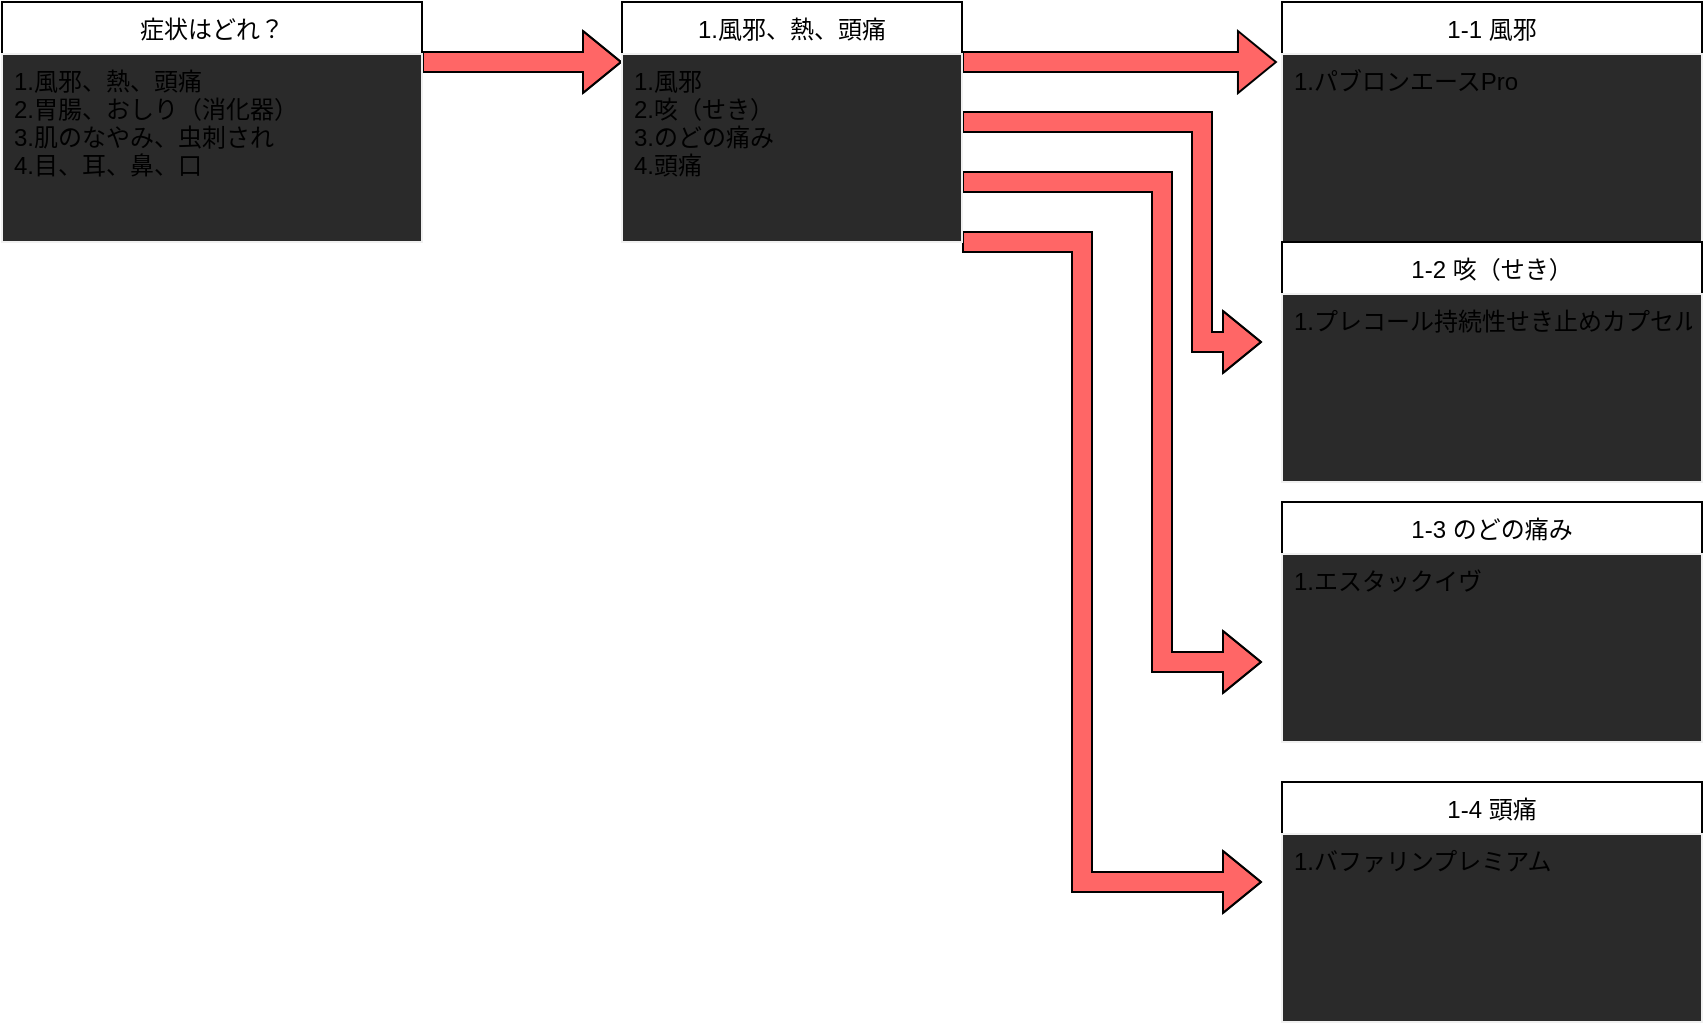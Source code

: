 <mxfile>
    <diagram id="Gzv2kLwkTkCzEBd7DmIo" name="Page-1">
        <mxGraphModel dx="305" dy="451" grid="1" gridSize="10" guides="1" tooltips="1" connect="1" arrows="1" fold="1" page="1" pageScale="1" pageWidth="827" pageHeight="1169" math="0" shadow="0">
            <root>
                <mxCell id="0"/>
                <mxCell id="1" parent="0"/>
                <mxCell id="-JNQOFaMoEbNhkK0rbUS-1" style="edgeStyle=orthogonalEdgeStyle;shape=flexArrow;rounded=0;orthogonalLoop=1;jettySize=auto;html=1;exitX=1;exitY=0.25;exitDx=0;exitDy=0;fillColor=#FF6666;" parent="1" source="-JNQOFaMoEbNhkK0rbUS-2" edge="1">
                    <mxGeometry relative="1" as="geometry">
                        <mxPoint x="350" y="90" as="targetPoint"/>
                    </mxGeometry>
                </mxCell>
                <mxCell id="-JNQOFaMoEbNhkK0rbUS-2" value="症状はどれ？" style="swimlane;fontStyle=0;childLayout=stackLayout;horizontal=1;startSize=26;fillColor=none;horizontalStack=0;resizeParent=1;resizeParentMax=0;resizeLast=0;collapsible=1;marginBottom=0;" parent="1" vertex="1">
                    <mxGeometry x="40" y="60" width="210" height="120" as="geometry">
                        <mxRectangle x="110" y="40" width="60" height="26" as="alternateBounds"/>
                    </mxGeometry>
                </mxCell>
                <mxCell id="-JNQOFaMoEbNhkK0rbUS-3" value="1.風邪、熱、頭痛&#10;2.胃腸、おしり（消化器）&#10;3.肌のなやみ、虫刺され&#10;4.目、耳、鼻、口" style="text;align=left;verticalAlign=top;spacingLeft=4;spacingRight=4;overflow=hidden;rotatable=0;points=[[0,0.5],[1,0.5]];portConstraint=eastwest;rounded=0;fillColor=#2a2a2a;strokeColor=#f0f0f0;" parent="-JNQOFaMoEbNhkK0rbUS-2" vertex="1">
                    <mxGeometry y="26" width="210" height="94" as="geometry"/>
                </mxCell>
                <mxCell id="-JNQOFaMoEbNhkK0rbUS-4" style="edgeStyle=orthogonalEdgeStyle;shape=flexArrow;rounded=0;orthogonalLoop=1;jettySize=auto;html=1;exitX=1;exitY=0.25;exitDx=0;exitDy=0;entryX=-0.012;entryY=0.043;entryDx=0;entryDy=0;entryPerimeter=0;fillColor=#FF6666;" parent="1" source="-JNQOFaMoEbNhkK0rbUS-8" target="-JNQOFaMoEbNhkK0rbUS-11" edge="1">
                    <mxGeometry relative="1" as="geometry"/>
                </mxCell>
                <mxCell id="-JNQOFaMoEbNhkK0rbUS-5" style="edgeStyle=orthogonalEdgeStyle;shape=flexArrow;rounded=0;orthogonalLoop=1;jettySize=auto;html=1;exitX=1;exitY=0.5;exitDx=0;exitDy=0;fillColor=#FF6666;" parent="1" source="-JNQOFaMoEbNhkK0rbUS-8" edge="1">
                    <mxGeometry relative="1" as="geometry">
                        <mxPoint x="670" y="230" as="targetPoint"/>
                        <Array as="points">
                            <mxPoint x="640" y="120"/>
                            <mxPoint x="640" y="230"/>
                        </Array>
                    </mxGeometry>
                </mxCell>
                <mxCell id="-JNQOFaMoEbNhkK0rbUS-6" style="edgeStyle=orthogonalEdgeStyle;shape=flexArrow;rounded=0;orthogonalLoop=1;jettySize=auto;html=1;exitX=1;exitY=0.75;exitDx=0;exitDy=0;fillColor=#FF6666;" parent="1" source="-JNQOFaMoEbNhkK0rbUS-8" edge="1">
                    <mxGeometry relative="1" as="geometry">
                        <mxPoint x="670" y="390" as="targetPoint"/>
                        <Array as="points">
                            <mxPoint x="620" y="150"/>
                            <mxPoint x="620" y="390"/>
                        </Array>
                    </mxGeometry>
                </mxCell>
                <mxCell id="-JNQOFaMoEbNhkK0rbUS-7" style="edgeStyle=orthogonalEdgeStyle;shape=flexArrow;rounded=0;orthogonalLoop=1;jettySize=auto;html=1;exitX=1;exitY=1;exitDx=0;exitDy=0;fillColor=#FF6666;" parent="1" source="-JNQOFaMoEbNhkK0rbUS-8" edge="1">
                    <mxGeometry relative="1" as="geometry">
                        <mxPoint x="670" y="500" as="targetPoint"/>
                        <Array as="points">
                            <mxPoint x="580" y="180"/>
                            <mxPoint x="580" y="500"/>
                            <mxPoint x="670" y="500"/>
                        </Array>
                    </mxGeometry>
                </mxCell>
                <mxCell id="-JNQOFaMoEbNhkK0rbUS-8" value="1.風邪、熱、頭痛" style="swimlane;fontStyle=0;childLayout=stackLayout;horizontal=1;startSize=26;fillColor=none;horizontalStack=0;resizeParent=1;resizeParentMax=0;resizeLast=0;collapsible=1;marginBottom=0;" parent="1" vertex="1">
                    <mxGeometry x="350" y="60" width="170" height="120" as="geometry">
                        <mxRectangle x="10" y="40" width="60" height="26" as="alternateBounds"/>
                    </mxGeometry>
                </mxCell>
                <mxCell id="-JNQOFaMoEbNhkK0rbUS-9" value="1.風邪&#10;2.咳（せき）&#10;3.のどの痛み&#10;4.頭痛" style="text;align=left;verticalAlign=top;spacingLeft=4;spacingRight=4;overflow=hidden;rotatable=0;points=[[0,0.5],[1,0.5]];portConstraint=eastwest;rounded=0;fillColor=#2a2a2a;strokeColor=#f0f0f0;" parent="-JNQOFaMoEbNhkK0rbUS-8" vertex="1">
                    <mxGeometry y="26" width="170" height="94" as="geometry"/>
                </mxCell>
                <mxCell id="-JNQOFaMoEbNhkK0rbUS-10" value="1-1 風邪" style="swimlane;fontStyle=0;childLayout=stackLayout;horizontal=1;startSize=26;fillColor=none;horizontalStack=0;resizeParent=1;resizeParentMax=0;resizeLast=0;collapsible=1;marginBottom=0;" parent="1" vertex="1">
                    <mxGeometry x="680" y="60" width="210" height="120" as="geometry">
                        <mxRectangle x="10" y="40" width="60" height="26" as="alternateBounds"/>
                    </mxGeometry>
                </mxCell>
                <mxCell id="-JNQOFaMoEbNhkK0rbUS-11" value="1.パブロンエースPro&#10;" style="text;align=left;verticalAlign=top;spacingLeft=4;spacingRight=4;overflow=hidden;rotatable=0;points=[[0,0.5],[1,0.5]];portConstraint=eastwest;rounded=0;fillColor=#2a2a2a;strokeColor=#f0f0f0;" parent="-JNQOFaMoEbNhkK0rbUS-10" vertex="1">
                    <mxGeometry y="26" width="210" height="94" as="geometry"/>
                </mxCell>
                <mxCell id="-JNQOFaMoEbNhkK0rbUS-12" value="1-2 咳（せき）" style="swimlane;fontStyle=0;childLayout=stackLayout;horizontal=1;startSize=26;fillColor=none;horizontalStack=0;resizeParent=1;resizeParentMax=0;resizeLast=0;collapsible=1;marginBottom=0;" parent="1" vertex="1">
                    <mxGeometry x="680" y="180" width="210" height="120" as="geometry">
                        <mxRectangle x="10" y="40" width="60" height="26" as="alternateBounds"/>
                    </mxGeometry>
                </mxCell>
                <mxCell id="-JNQOFaMoEbNhkK0rbUS-13" value="1.プレコール持続性せき止めカプセル&#10;" style="text;align=left;verticalAlign=top;spacingLeft=4;spacingRight=4;overflow=hidden;rotatable=0;points=[[0,0.5],[1,0.5]];portConstraint=eastwest;rounded=0;fillColor=#2a2a2a;strokeColor=#f0f0f0;" parent="-JNQOFaMoEbNhkK0rbUS-12" vertex="1">
                    <mxGeometry y="26" width="210" height="94" as="geometry"/>
                </mxCell>
                <mxCell id="-JNQOFaMoEbNhkK0rbUS-14" value="1-3 のどの痛み" style="swimlane;fontStyle=0;childLayout=stackLayout;horizontal=1;startSize=26;fillColor=none;horizontalStack=0;resizeParent=1;resizeParentMax=0;resizeLast=0;collapsible=1;marginBottom=0;" parent="1" vertex="1">
                    <mxGeometry x="680" y="310" width="210" height="120" as="geometry">
                        <mxRectangle x="10" y="40" width="60" height="26" as="alternateBounds"/>
                    </mxGeometry>
                </mxCell>
                <mxCell id="-JNQOFaMoEbNhkK0rbUS-15" value="1.エスタックイヴ&#10;" style="text;align=left;verticalAlign=top;spacingLeft=4;spacingRight=4;overflow=hidden;rotatable=0;points=[[0,0.5],[1,0.5]];portConstraint=eastwest;rounded=0;fillColor=#2a2a2a;strokeColor=#f0f0f0;" parent="-JNQOFaMoEbNhkK0rbUS-14" vertex="1">
                    <mxGeometry y="26" width="210" height="94" as="geometry"/>
                </mxCell>
                <mxCell id="-JNQOFaMoEbNhkK0rbUS-16" value="1-4 頭痛" style="swimlane;fontStyle=0;childLayout=stackLayout;horizontal=1;startSize=26;fillColor=none;horizontalStack=0;resizeParent=1;resizeParentMax=0;resizeLast=0;collapsible=1;marginBottom=0;" parent="1" vertex="1">
                    <mxGeometry x="680" y="450" width="210" height="120" as="geometry">
                        <mxRectangle x="10" y="40" width="60" height="26" as="alternateBounds"/>
                    </mxGeometry>
                </mxCell>
                <mxCell id="-JNQOFaMoEbNhkK0rbUS-17" value="1.バファリンプレミアム" style="text;align=left;verticalAlign=top;spacingLeft=4;spacingRight=4;overflow=hidden;rotatable=0;points=[[0,0.5],[1,0.5]];portConstraint=eastwest;rounded=0;fillColor=#2a2a2a;strokeColor=#f0f0f0;" parent="-JNQOFaMoEbNhkK0rbUS-16" vertex="1">
                    <mxGeometry y="26" width="210" height="94" as="geometry"/>
                </mxCell>
            </root>
        </mxGraphModel>
    </diagram>
    <diagram id="LgqNQ4ynfgx50vkscO1B" name="Page-2">
        &#xa;
        <mxGraphModel dx="736" dy="451" grid="1" gridSize="10" guides="1" tooltips="1" connect="1" arrows="1" fold="1" page="1" pageScale="1" pageWidth="827" pageHeight="1169" math="0" shadow="0">
            &#xa;
            <root>
                &#xa;
                <mxCell id="Vp8z2s2TwWY6D249ckP--0"/>
                &#xa;
                <mxCell id="Vp8z2s2TwWY6D249ckP--1" parent="Vp8z2s2TwWY6D249ckP--0"/>
                &#xa;
                <mxCell id="vSOyqoJbkWxXGfj4OHgU-0" style="edgeStyle=orthogonalEdgeStyle;shape=flexArrow;rounded=0;orthogonalLoop=1;jettySize=auto;html=1;exitX=1;exitY=0.25;exitDx=0;exitDy=0;fillColor=#FF6666;" parent="Vp8z2s2TwWY6D249ckP--1" source="vSOyqoJbkWxXGfj4OHgU-1" edge="1">
                    &#xa;
                    <mxGeometry relative="1" as="geometry">
                        &#xa;
                        <mxPoint x="340" y="80" as="targetPoint"/>
                        &#xa;
                    </mxGeometry>
                    &#xa;
                </mxCell>
                &#xa;
                <mxCell id="vSOyqoJbkWxXGfj4OHgU-1" value="症状はどれ？" style="swimlane;fontStyle=0;childLayout=stackLayout;horizontal=1;startSize=26;fillColor=none;horizontalStack=0;resizeParent=1;resizeParentMax=0;resizeLast=0;collapsible=1;marginBottom=0;" parent="Vp8z2s2TwWY6D249ckP--1" vertex="1">
                    &#xa;
                    <mxGeometry x="30" y="50" width="210" height="120" as="geometry">
                        &#xa;
                        <mxRectangle x="110" y="40" width="60" height="26" as="alternateBounds"/>
                        &#xa;
                    </mxGeometry>
                    &#xa;
                </mxCell>
                &#xa;
                <mxCell id="vSOyqoJbkWxXGfj4OHgU-2" value="1.風邪、熱、頭痛&#10;2.胃腸、おしり（消化器）&#10;3.肌のなやみ、虫刺され&#10;4.目、耳、鼻、口&#10;" style="text;align=left;verticalAlign=top;spacingLeft=4;spacingRight=4;overflow=hidden;rotatable=0;points=[[0,0.5],[1,0.5]];portConstraint=eastwest;rounded=0;fillColor=#2a2a2a;strokeColor=#f0f0f0;" parent="vSOyqoJbkWxXGfj4OHgU-1" vertex="1">
                    &#xa;
                    <mxGeometry y="26" width="210" height="94" as="geometry"/>
                    &#xa;
                </mxCell>
                &#xa;
                <mxCell id="vSOyqoJbkWxXGfj4OHgU-3" style="edgeStyle=orthogonalEdgeStyle;shape=flexArrow;rounded=0;orthogonalLoop=1;jettySize=auto;html=1;exitX=1;exitY=0.25;exitDx=0;exitDy=0;entryX=-0.012;entryY=0.043;entryDx=0;entryDy=0;entryPerimeter=0;fillColor=#FF6666;" parent="Vp8z2s2TwWY6D249ckP--1" source="vSOyqoJbkWxXGfj4OHgU-7" target="vSOyqoJbkWxXGfj4OHgU-10" edge="1">
                    &#xa;
                    <mxGeometry relative="1" as="geometry"/>
                    &#xa;
                </mxCell>
                &#xa;
                <mxCell id="vSOyqoJbkWxXGfj4OHgU-4" style="edgeStyle=orthogonalEdgeStyle;shape=flexArrow;rounded=0;orthogonalLoop=1;jettySize=auto;html=1;exitX=1;exitY=0.5;exitDx=0;exitDy=0;fillColor=#FF6666;" parent="Vp8z2s2TwWY6D249ckP--1" source="vSOyqoJbkWxXGfj4OHgU-7" edge="1">
                    &#xa;
                    <mxGeometry relative="1" as="geometry">
                        &#xa;
                        <mxPoint x="660" y="220" as="targetPoint"/>
                        &#xa;
                        <Array as="points">
                            &#xa;
                            <mxPoint x="630" y="110"/>
                            &#xa;
                            <mxPoint x="630" y="220"/>
                            &#xa;
                        </Array>
                        &#xa;
                    </mxGeometry>
                    &#xa;
                </mxCell>
                &#xa;
                <mxCell id="vSOyqoJbkWxXGfj4OHgU-5" style="edgeStyle=orthogonalEdgeStyle;shape=flexArrow;rounded=0;orthogonalLoop=1;jettySize=auto;html=1;exitX=1;exitY=0.75;exitDx=0;exitDy=0;fillColor=#FF6666;" parent="Vp8z2s2TwWY6D249ckP--1" source="vSOyqoJbkWxXGfj4OHgU-7" edge="1">
                    &#xa;
                    <mxGeometry relative="1" as="geometry">
                        &#xa;
                        <mxPoint x="660" y="380" as="targetPoint"/>
                        &#xa;
                        <Array as="points">
                            &#xa;
                            <mxPoint x="610" y="140"/>
                            &#xa;
                            <mxPoint x="610" y="380"/>
                            &#xa;
                        </Array>
                        &#xa;
                    </mxGeometry>
                    &#xa;
                </mxCell>
                &#xa;
                <mxCell id="vSOyqoJbkWxXGfj4OHgU-6" style="edgeStyle=orthogonalEdgeStyle;shape=flexArrow;rounded=0;orthogonalLoop=1;jettySize=auto;html=1;exitX=1;exitY=1;exitDx=0;exitDy=0;fillColor=#FF6666;" parent="Vp8z2s2TwWY6D249ckP--1" source="vSOyqoJbkWxXGfj4OHgU-7" edge="1">
                    &#xa;
                    <mxGeometry relative="1" as="geometry">
                        &#xa;
                        <mxPoint x="660" y="490" as="targetPoint"/>
                        &#xa;
                        <Array as="points">
                            &#xa;
                            <mxPoint x="570" y="170"/>
                            &#xa;
                            <mxPoint x="570" y="490"/>
                            &#xa;
                            <mxPoint x="660" y="490"/>
                            &#xa;
                        </Array>
                        &#xa;
                    </mxGeometry>
                    &#xa;
                </mxCell>
                &#xa;
                <mxCell id="vSOyqoJbkWxXGfj4OHgU-7" value="2. 胃腸・おしり（消化器）" style="swimlane;fontStyle=0;childLayout=stackLayout;horizontal=1;startSize=26;fillColor=none;horizontalStack=0;resizeParent=1;resizeParentMax=0;resizeLast=0;collapsible=1;marginBottom=0;" parent="Vp8z2s2TwWY6D249ckP--1" vertex="1">
                    &#xa;
                    <mxGeometry x="340" y="50" width="210" height="120" as="geometry">
                        &#xa;
                        <mxRectangle x="10" y="40" width="60" height="26" as="alternateBounds"/>
                        &#xa;
                    </mxGeometry>
                    &#xa;
                </mxCell>
                &#xa;
                <mxCell id="vSOyqoJbkWxXGfj4OHgU-8" value="1.胃痛&#10;2.胃もたれ・胸やけ&#10;3.便秘&#10;4.下痢" style="text;align=left;verticalAlign=top;spacingLeft=4;spacingRight=4;overflow=hidden;rotatable=0;points=[[0,0.5],[1,0.5]];portConstraint=eastwest;rounded=0;fillColor=#2a2a2a;strokeColor=#f0f0f0;" parent="vSOyqoJbkWxXGfj4OHgU-7" vertex="1">
                    &#xa;
                    <mxGeometry y="26" width="210" height="94" as="geometry"/>
                    &#xa;
                </mxCell>
                &#xa;
                <mxCell id="vSOyqoJbkWxXGfj4OHgU-9" value="2-1 胃痛" style="swimlane;fontStyle=0;childLayout=stackLayout;horizontal=1;startSize=26;fillColor=none;horizontalStack=0;resizeParent=1;resizeParentMax=0;resizeLast=0;collapsible=1;marginBottom=0;" parent="Vp8z2s2TwWY6D249ckP--1" vertex="1">
                    &#xa;
                    <mxGeometry x="670" y="50" width="210" height="120" as="geometry">
                        &#xa;
                        <mxRectangle x="10" y="40" width="60" height="26" as="alternateBounds"/>
                        &#xa;
                    </mxGeometry>
                    &#xa;
                </mxCell>
                &#xa;
                <mxCell id="vSOyqoJbkWxXGfj4OHgU-10" value="1.ガスター10&#10;" style="text;align=left;verticalAlign=top;spacingLeft=4;spacingRight=4;overflow=hidden;rotatable=0;points=[[0,0.5],[1,0.5]];portConstraint=eastwest;rounded=0;fillColor=#2a2a2a;strokeColor=#f0f0f0;" parent="vSOyqoJbkWxXGfj4OHgU-9" vertex="1">
                    &#xa;
                    <mxGeometry y="26" width="210" height="94" as="geometry"/>
                    &#xa;
                </mxCell>
                &#xa;
                <mxCell id="vSOyqoJbkWxXGfj4OHgU-11" value="2-2 胃もたれ・胸やけ" style="swimlane;fontStyle=0;childLayout=stackLayout;horizontal=1;startSize=26;fillColor=none;horizontalStack=0;resizeParent=1;resizeParentMax=0;resizeLast=0;collapsible=1;marginBottom=0;" parent="Vp8z2s2TwWY6D249ckP--1" vertex="1">
                    &#xa;
                    <mxGeometry x="670" y="170" width="210" height="120" as="geometry">
                        &#xa;
                        <mxRectangle x="10" y="40" width="60" height="26" as="alternateBounds"/>
                        &#xa;
                    </mxGeometry>
                    &#xa;
                </mxCell>
                &#xa;
                <mxCell id="vSOyqoJbkWxXGfj4OHgU-12" value="1.新セルベール整胃プレミアム" style="text;align=left;verticalAlign=top;spacingLeft=4;spacingRight=4;overflow=hidden;rotatable=0;points=[[0,0.5],[1,0.5]];portConstraint=eastwest;rounded=0;fillColor=#2a2a2a;strokeColor=#f0f0f0;" parent="vSOyqoJbkWxXGfj4OHgU-11" vertex="1">
                    &#xa;
                    <mxGeometry y="26" width="210" height="94" as="geometry"/>
                    &#xa;
                </mxCell>
                &#xa;
                <mxCell id="vSOyqoJbkWxXGfj4OHgU-13" value="2-3 便秘" style="swimlane;fontStyle=0;childLayout=stackLayout;horizontal=1;startSize=26;fillColor=none;horizontalStack=0;resizeParent=1;resizeParentMax=0;resizeLast=0;collapsible=1;marginBottom=0;" parent="Vp8z2s2TwWY6D249ckP--1" vertex="1">
                    &#xa;
                    <mxGeometry x="670" y="300" width="210" height="120" as="geometry">
                        &#xa;
                        <mxRectangle x="10" y="40" width="60" height="26" as="alternateBounds"/>
                        &#xa;
                    </mxGeometry>
                    &#xa;
                </mxCell>
                &#xa;
                <mxCell id="vSOyqoJbkWxXGfj4OHgU-14" value="1.酸化マグネシウムE便秘薬&#10;" style="text;align=left;verticalAlign=top;spacingLeft=4;spacingRight=4;overflow=hidden;rotatable=0;points=[[0,0.5],[1,0.5]];portConstraint=eastwest;rounded=0;fillColor=#2a2a2a;strokeColor=#f0f0f0;" parent="vSOyqoJbkWxXGfj4OHgU-13" vertex="1">
                    &#xa;
                    <mxGeometry y="26" width="210" height="94" as="geometry"/>
                    &#xa;
                </mxCell>
                &#xa;
                <mxCell id="vSOyqoJbkWxXGfj4OHgU-15" value="2-4 下痢" style="swimlane;fontStyle=0;childLayout=stackLayout;horizontal=1;startSize=26;fillColor=none;horizontalStack=0;resizeParent=1;resizeParentMax=0;resizeLast=0;collapsible=1;marginBottom=0;" parent="Vp8z2s2TwWY6D249ckP--1" vertex="1">
                    &#xa;
                    <mxGeometry x="670" y="440" width="210" height="120" as="geometry">
                        &#xa;
                        <mxRectangle x="10" y="40" width="60" height="26" as="alternateBounds"/>
                        &#xa;
                    </mxGeometry>
                    &#xa;
                </mxCell>
                &#xa;
                <mxCell id="vSOyqoJbkWxXGfj4OHgU-16" value="1.ストッパ下痢止めEX" style="text;align=left;verticalAlign=top;spacingLeft=4;spacingRight=4;overflow=hidden;rotatable=0;points=[[0,0.5],[1,0.5]];portConstraint=eastwest;rounded=0;fillColor=#2a2a2a;strokeColor=#f0f0f0;" parent="vSOyqoJbkWxXGfj4OHgU-15" vertex="1">
                    &#xa;
                    <mxGeometry y="26" width="210" height="94" as="geometry"/>
                    &#xa;
                </mxCell>
                &#xa;
            </root>
            &#xa;
        </mxGraphModel>
        &#xa;
    </diagram>
    <diagram id="euCPihrkXu-NfS5ZUH8r" name="Page-3">
        &#xa;        &#xa;&#xa;
        <mxGraphModel dx="797" dy="388" grid="1" gridSize="10" guides="1" tooltips="1" connect="1" arrows="1" fold="1" page="1" pageScale="1" pageWidth="827" pageHeight="1169" math="0" shadow="0">
            &#xa;            &#xa;&#xa;
            <root>
                &#xa;                &#xa;&#xa;
                <mxCell id="lhCL6pgQ8ooDfuYsBGhZ-0"/>
                &#xa;                &#xa;&#xa;
                <mxCell id="lhCL6pgQ8ooDfuYsBGhZ-1" parent="lhCL6pgQ8ooDfuYsBGhZ-0"/>
                &#xa;                &#xa;&#xa;
                <mxCell id="7kGk93PoxZv9EgTVncqi-0" style="edgeStyle=orthogonalEdgeStyle;shape=flexArrow;rounded=0;orthogonalLoop=1;jettySize=auto;html=1;exitX=1;exitY=0.25;exitDx=0;exitDy=0;fillColor=#FF6666;" edge="1" parent="lhCL6pgQ8ooDfuYsBGhZ-1" source="7kGk93PoxZv9EgTVncqi-1">
                    &#xa;                    &#xa;&#xa;
                    <mxGeometry relative="1" as="geometry">
                        &#xa;                        &#xa;&#xa;
                        <mxPoint x="340" y="80" as="targetPoint"/>
                        &#xa;                        &#xa;&#xa;
                    </mxGeometry>
                    &#xa;                    &#xa;&#xa;
                </mxCell>
                &#xa;                &#xa;&#xa;
                <mxCell id="7kGk93PoxZv9EgTVncqi-1" value="症状はどれ？" style="swimlane;fontStyle=0;childLayout=stackLayout;horizontal=1;startSize=26;fillColor=none;horizontalStack=0;resizeParent=1;resizeParentMax=0;resizeLast=0;collapsible=1;marginBottom=0;" vertex="1" parent="lhCL6pgQ8ooDfuYsBGhZ-1">
                    &#xa;                    &#xa;&#xa;
                    <mxGeometry x="30" y="50" width="210" height="120" as="geometry">
                        &#xa;                        &#xa;&#xa;
                        <mxRectangle x="110" y="40" width="60" height="26" as="alternateBounds"/>
                        &#xa;                        &#xa;&#xa;
                    </mxGeometry>
                    &#xa;                    &#xa;&#xa;
                </mxCell>
                &#xa;                &#xa;&#xa;
                <mxCell id="7kGk93PoxZv9EgTVncqi-2" value="1.風邪、熱、頭痛&#10;2.胃腸、おしり（消化器）&#10;3.肌のなやみ、虫刺され&#10;4.目、耳、鼻、口&#10;" style="text;align=left;verticalAlign=top;spacingLeft=4;spacingRight=4;overflow=hidden;rotatable=0;points=[[0,0.5],[1,0.5]];portConstraint=eastwest;rounded=0;fillColor=#2a2a2a;strokeColor=#f0f0f0;" vertex="1" parent="7kGk93PoxZv9EgTVncqi-1">
                    &#xa;                    &#xa;&#xa;
                    <mxGeometry y="26" width="210" height="94" as="geometry"/>
                    &#xa;                    &#xa;&#xa;
                </mxCell>
                &#xa;                &#xa;&#xa;
                <mxCell id="7kGk93PoxZv9EgTVncqi-3" style="edgeStyle=orthogonalEdgeStyle;shape=flexArrow;rounded=0;orthogonalLoop=1;jettySize=auto;html=1;exitX=1;exitY=0.25;exitDx=0;exitDy=0;entryX=-0.012;entryY=0.043;entryDx=0;entryDy=0;entryPerimeter=0;fillColor=#FF6666;" edge="1" parent="lhCL6pgQ8ooDfuYsBGhZ-1" source="7kGk93PoxZv9EgTVncqi-7" target="7kGk93PoxZv9EgTVncqi-10">
                    &#xa;                    &#xa;&#xa;
                    <mxGeometry relative="1" as="geometry"/>
                    &#xa;                    &#xa;&#xa;
                </mxCell>
                &#xa;                &#xa;&#xa;
                <mxCell id="7kGk93PoxZv9EgTVncqi-4" style="edgeStyle=orthogonalEdgeStyle;shape=flexArrow;rounded=0;orthogonalLoop=1;jettySize=auto;html=1;exitX=1;exitY=0.5;exitDx=0;exitDy=0;fillColor=#FF6666;" edge="1" parent="lhCL6pgQ8ooDfuYsBGhZ-1" source="7kGk93PoxZv9EgTVncqi-7">
                    &#xa;                    &#xa;&#xa;
                    <mxGeometry relative="1" as="geometry">
                        &#xa;                        &#xa;&#xa;
                        <mxPoint x="660" y="220" as="targetPoint"/>
                        &#xa;                        &#xa;&#xa;
                        <Array as="points">
                            &#xa;                            &#xa;&#xa;
                            <mxPoint x="630" y="110"/>
                            &#xa;                            &#xa;&#xa;
                            <mxPoint x="630" y="220"/>
                            &#xa;                            &#xa;&#xa;
                        </Array>
                        &#xa;                        &#xa;&#xa;
                    </mxGeometry>
                    &#xa;                    &#xa;&#xa;
                </mxCell>
                &#xa;                &#xa;&#xa;
                <mxCell id="7kGk93PoxZv9EgTVncqi-5" style="edgeStyle=orthogonalEdgeStyle;shape=flexArrow;rounded=0;orthogonalLoop=1;jettySize=auto;html=1;exitX=1;exitY=0.75;exitDx=0;exitDy=0;fillColor=#FF6666;" edge="1" parent="lhCL6pgQ8ooDfuYsBGhZ-1" source="7kGk93PoxZv9EgTVncqi-7">
                    &#xa;                    &#xa;&#xa;
                    <mxGeometry relative="1" as="geometry">
                        &#xa;                        &#xa;&#xa;
                        <mxPoint x="660" y="380" as="targetPoint"/>
                        &#xa;                        &#xa;&#xa;
                        <Array as="points">
                            &#xa;                            &#xa;&#xa;
                            <mxPoint x="610" y="140"/>
                            &#xa;                            &#xa;&#xa;
                            <mxPoint x="610" y="380"/>
                            &#xa;                            &#xa;&#xa;
                        </Array>
                        &#xa;                        &#xa;&#xa;
                    </mxGeometry>
                    &#xa;                    &#xa;&#xa;
                </mxCell>
                &#xa;                &#xa;&#xa;
                <mxCell id="7kGk93PoxZv9EgTVncqi-6" style="edgeStyle=orthogonalEdgeStyle;shape=flexArrow;rounded=0;orthogonalLoop=1;jettySize=auto;html=1;exitX=1;exitY=1;exitDx=0;exitDy=0;fillColor=#FF6666;" edge="1" parent="lhCL6pgQ8ooDfuYsBGhZ-1" source="7kGk93PoxZv9EgTVncqi-7">
                    &#xa;                    &#xa;&#xa;
                    <mxGeometry relative="1" as="geometry">
                        &#xa;                        &#xa;&#xa;
                        <mxPoint x="660" y="490" as="targetPoint"/>
                        &#xa;                        &#xa;&#xa;
                        <Array as="points">
                            &#xa;                            &#xa;&#xa;
                            <mxPoint x="570" y="170"/>
                            &#xa;                            &#xa;&#xa;
                            <mxPoint x="570" y="490"/>
                            &#xa;                            &#xa;&#xa;
                            <mxPoint x="660" y="490"/>
                            &#xa;                            &#xa;&#xa;
                        </Array>
                        &#xa;                        &#xa;&#xa;
                    </mxGeometry>
                    &#xa;                    &#xa;&#xa;
                </mxCell>
                &#xa;                &#xa;&#xa;
                <mxCell id="7kGk93PoxZv9EgTVncqi-7" value="3 肌のなやみ、虫刺され" style="swimlane;fontStyle=0;childLayout=stackLayout;horizontal=1;startSize=26;fillColor=none;horizontalStack=0;resizeParent=1;resizeParentMax=0;resizeLast=0;collapsible=1;marginBottom=0;" vertex="1" parent="lhCL6pgQ8ooDfuYsBGhZ-1">
                    &#xa;                    &#xa;&#xa;
                    <mxGeometry x="340" y="50" width="210" height="120" as="geometry">
                        &#xa;                        &#xa;&#xa;
                        <mxRectangle x="10" y="40" width="60" height="26" as="alternateBounds"/>
                        &#xa;                        &#xa;&#xa;
                    </mxGeometry>
                    &#xa;                    &#xa;&#xa;
                </mxCell>
                &#xa;                &#xa;&#xa;
                <mxCell id="7kGk93PoxZv9EgTVncqi-8" value="1.湿疹・皮膚炎&#10;2.敏感肌・乾燥肌&#10;3.虫刺され&#10;4.水虫" style="text;align=left;verticalAlign=top;spacingLeft=4;spacingRight=4;overflow=hidden;rotatable=0;points=[[0,0.5],[1,0.5]];portConstraint=eastwest;rounded=0;fillColor=#2a2a2a;strokeColor=#f0f0f0;" vertex="1" parent="7kGk93PoxZv9EgTVncqi-7">
                    &#xa;                    &#xa;&#xa;
                    <mxGeometry y="26" width="210" height="94" as="geometry"/>
                    &#xa;                    &#xa;&#xa;
                </mxCell>
                &#xa;                &#xa;&#xa;
                <mxCell id="7kGk93PoxZv9EgTVncqi-9" value="3-1 湿疹・皮膚炎" style="swimlane;fontStyle=0;childLayout=stackLayout;horizontal=1;startSize=26;fillColor=none;horizontalStack=0;resizeParent=1;resizeParentMax=0;resizeLast=0;collapsible=1;marginBottom=0;" vertex="1" parent="lhCL6pgQ8ooDfuYsBGhZ-1">
                    &#xa;                    &#xa;&#xa;
                    <mxGeometry x="670" y="50" width="210" height="120" as="geometry">
                        &#xa;                        &#xa;&#xa;
                        <mxRectangle x="10" y="40" width="60" height="26" as="alternateBounds"/>
                        &#xa;                        &#xa;&#xa;
                    </mxGeometry>
                    &#xa;                    &#xa;&#xa;
                </mxCell>
                &#xa;                &#xa;&#xa;
                <mxCell id="7kGk93PoxZv9EgTVncqi-10" value="1.フルコートF&#10;" style="text;align=left;verticalAlign=top;spacingLeft=4;spacingRight=4;overflow=hidden;rotatable=0;points=[[0,0.5],[1,0.5]];portConstraint=eastwest;rounded=0;fillColor=#2a2a2a;strokeColor=#f0f0f0;" vertex="1" parent="7kGk93PoxZv9EgTVncqi-9">
                    &#xa;                    &#xa;&#xa;
                    <mxGeometry y="26" width="210" height="94" as="geometry"/>
                    &#xa;                    &#xa;&#xa;
                </mxCell>
                &#xa;                &#xa;&#xa;
                <mxCell id="7kGk93PoxZv9EgTVncqi-11" value="3-2 敏感肌・乾燥肌" style="swimlane;fontStyle=0;childLayout=stackLayout;horizontal=1;startSize=26;fillColor=none;horizontalStack=0;resizeParent=1;resizeParentMax=0;resizeLast=0;collapsible=1;marginBottom=0;" vertex="1" parent="lhCL6pgQ8ooDfuYsBGhZ-1">
                    &#xa;                    &#xa;&#xa;
                    <mxGeometry x="670" y="170" width="210" height="120" as="geometry">
                        &#xa;                        &#xa;&#xa;
                        <mxRectangle x="10" y="40" width="60" height="26" as="alternateBounds"/>
                        &#xa;                        &#xa;&#xa;
                    </mxGeometry>
                    &#xa;                    &#xa;&#xa;
                </mxCell>
                &#xa;                &#xa;&#xa;
                <mxCell id="7kGk93PoxZv9EgTVncqi-12" value="1.ピアソンHPクリーム" style="text;align=left;verticalAlign=top;spacingLeft=4;spacingRight=4;overflow=hidden;rotatable=0;points=[[0,0.5],[1,0.5]];portConstraint=eastwest;rounded=0;fillColor=#2a2a2a;strokeColor=#f0f0f0;" vertex="1" parent="7kGk93PoxZv9EgTVncqi-11">
                    &#xa;                    &#xa;&#xa;
                    <mxGeometry y="26" width="210" height="94" as="geometry"/>
                    &#xa;                    &#xa;&#xa;
                </mxCell>
                &#xa;                &#xa;&#xa;
                <mxCell id="7kGk93PoxZv9EgTVncqi-13" value="3-3 虫刺され" style="swimlane;fontStyle=0;childLayout=stackLayout;horizontal=1;startSize=26;fillColor=none;horizontalStack=0;resizeParent=1;resizeParentMax=0;resizeLast=0;collapsible=1;marginBottom=0;" vertex="1" parent="lhCL6pgQ8ooDfuYsBGhZ-1">
                    &#xa;                    &#xa;&#xa;
                    <mxGeometry x="670" y="300" width="210" height="120" as="geometry">
                        &#xa;                        &#xa;&#xa;
                        <mxRectangle x="10" y="40" width="60" height="26" as="alternateBounds"/>
                        &#xa;                        &#xa;&#xa;
                    </mxGeometry>
                    &#xa;                    &#xa;&#xa;
                </mxCell>
                &#xa;                &#xa;&#xa;
                <mxCell id="7kGk93PoxZv9EgTVncqi-14" value="1.ムヒアルファEXクリーム" style="text;align=left;verticalAlign=top;spacingLeft=4;spacingRight=4;overflow=hidden;rotatable=0;points=[[0,0.5],[1,0.5]];portConstraint=eastwest;rounded=0;fillColor=#2a2a2a;strokeColor=#f0f0f0;" vertex="1" parent="7kGk93PoxZv9EgTVncqi-13">
                    &#xa;                    &#xa;&#xa;
                    <mxGeometry y="26" width="210" height="94" as="geometry"/>
                    &#xa;                    &#xa;&#xa;
                </mxCell>
                &#xa;                &#xa;&#xa;
                <mxCell id="7kGk93PoxZv9EgTVncqi-15" value="3-4 水虫" style="swimlane;fontStyle=0;childLayout=stackLayout;horizontal=1;startSize=26;fillColor=none;horizontalStack=0;resizeParent=1;resizeParentMax=0;resizeLast=0;collapsible=1;marginBottom=0;" vertex="1" parent="lhCL6pgQ8ooDfuYsBGhZ-1">
                    &#xa;                    &#xa;&#xa;
                    <mxGeometry x="670" y="440" width="210" height="120" as="geometry">
                        &#xa;                        &#xa;&#xa;
                        <mxRectangle x="10" y="40" width="60" height="26" as="alternateBounds"/>
                        &#xa;                        &#xa;&#xa;
                    </mxGeometry>
                    &#xa;                    &#xa;&#xa;
                </mxCell>
                &#xa;                &#xa;&#xa;
                <mxCell id="7kGk93PoxZv9EgTVncqi-16" value="1.ピロエースZ液&#10;" style="text;align=left;verticalAlign=top;spacingLeft=4;spacingRight=4;overflow=hidden;rotatable=0;points=[[0,0.5],[1,0.5]];portConstraint=eastwest;rounded=0;fillColor=#2a2a2a;strokeColor=#f0f0f0;" vertex="1" parent="7kGk93PoxZv9EgTVncqi-15">
                    &#xa;                    &#xa;&#xa;
                    <mxGeometry y="26" width="210" height="94" as="geometry"/>
                    &#xa;                    &#xa;&#xa;
                </mxCell>
                &#xa;                &#xa;&#xa;
            </root>
            &#xa;            &#xa;&#xa;
        </mxGraphModel>
        &#xa;        &#xa;&#xa;
    </diagram>
    <diagram id="PgJkm_tvYXFuMX2XEBMe" name="Page-4">
        &#xa;        &#xa;&#xa;
        <mxGraphModel dx="797" dy="388" grid="1" gridSize="10" guides="1" tooltips="1" connect="1" arrows="1" fold="1" page="1" pageScale="1" pageWidth="827" pageHeight="1169" math="0" shadow="0">
            &#xa;            &#xa;&#xa;
            <root>
                &#xa;                &#xa;&#xa;
                <mxCell id="q6ImTu0yenEBW1Swg4UN-0"/>
                &#xa;                &#xa;&#xa;
                <mxCell id="q6ImTu0yenEBW1Swg4UN-1" parent="q6ImTu0yenEBW1Swg4UN-0"/>
                &#xa;                &#xa;&#xa;
                <mxCell id="ZsKYvYVnWt2KGW1SmBxG-0" style="edgeStyle=orthogonalEdgeStyle;shape=flexArrow;rounded=0;orthogonalLoop=1;jettySize=auto;html=1;exitX=1;exitY=0.25;exitDx=0;exitDy=0;fillColor=#FF6666;" edge="1" parent="q6ImTu0yenEBW1Swg4UN-1" source="ZsKYvYVnWt2KGW1SmBxG-1">
                    &#xa;                    &#xa;&#xa;
                    <mxGeometry relative="1" as="geometry">
                        &#xa;                        &#xa;&#xa;
                        <mxPoint x="340" y="80" as="targetPoint"/>
                        &#xa;                        &#xa;&#xa;
                    </mxGeometry>
                    &#xa;                    &#xa;&#xa;
                </mxCell>
                &#xa;                &#xa;&#xa;
                <mxCell id="ZsKYvYVnWt2KGW1SmBxG-1" value="症状はどれ？" style="swimlane;fontStyle=0;childLayout=stackLayout;horizontal=1;startSize=26;fillColor=none;horizontalStack=0;resizeParent=1;resizeParentMax=0;resizeLast=0;collapsible=1;marginBottom=0;" vertex="1" parent="q6ImTu0yenEBW1Swg4UN-1">
                    &#xa;                    &#xa;&#xa;
                    <mxGeometry x="30" y="50" width="210" height="120" as="geometry">
                        &#xa;                        &#xa;&#xa;
                        <mxRectangle x="110" y="40" width="60" height="26" as="alternateBounds"/>
                        &#xa;                        &#xa;&#xa;
                    </mxGeometry>
                    &#xa;                    &#xa;&#xa;
                </mxCell>
                &#xa;                &#xa;&#xa;
                <mxCell id="ZsKYvYVnWt2KGW1SmBxG-2" value="1.風邪、熱、頭痛&#10;2.胃腸、おしり（消化器）&#10;3.肌のなやみ、虫刺され&#10;4.目、耳、鼻、口" style="text;align=left;verticalAlign=top;spacingLeft=4;spacingRight=4;overflow=hidden;rotatable=0;points=[[0,0.5],[1,0.5]];portConstraint=eastwest;rounded=0;fillColor=#2a2a2a;strokeColor=#f0f0f0;" vertex="1" parent="ZsKYvYVnWt2KGW1SmBxG-1">
                    &#xa;                    &#xa;&#xa;
                    <mxGeometry y="26" width="210" height="94" as="geometry"/>
                    &#xa;                    &#xa;&#xa;
                </mxCell>
                &#xa;                &#xa;&#xa;
                <mxCell id="ZsKYvYVnWt2KGW1SmBxG-3" style="edgeStyle=orthogonalEdgeStyle;shape=flexArrow;rounded=0;orthogonalLoop=1;jettySize=auto;html=1;exitX=1;exitY=0.25;exitDx=0;exitDy=0;entryX=-0.012;entryY=0.043;entryDx=0;entryDy=0;entryPerimeter=0;fillColor=#FF6666;" edge="1" parent="q6ImTu0yenEBW1Swg4UN-1" source="ZsKYvYVnWt2KGW1SmBxG-7" target="ZsKYvYVnWt2KGW1SmBxG-10">
                    &#xa;                    &#xa;&#xa;
                    <mxGeometry relative="1" as="geometry"/>
                    &#xa;                    &#xa;&#xa;
                </mxCell>
                &#xa;                &#xa;&#xa;
                <mxCell id="ZsKYvYVnWt2KGW1SmBxG-4" style="edgeStyle=orthogonalEdgeStyle;shape=flexArrow;rounded=0;orthogonalLoop=1;jettySize=auto;html=1;exitX=1;exitY=0.5;exitDx=0;exitDy=0;fillColor=#FF6666;" edge="1" parent="q6ImTu0yenEBW1Swg4UN-1" source="ZsKYvYVnWt2KGW1SmBxG-7">
                    &#xa;                    &#xa;&#xa;
                    <mxGeometry relative="1" as="geometry">
                        &#xa;                        &#xa;&#xa;
                        <mxPoint x="660" y="220" as="targetPoint"/>
                        &#xa;                        &#xa;&#xa;
                        <Array as="points">
                            &#xa;                            &#xa;&#xa;
                            <mxPoint x="630" y="110"/>
                            &#xa;                            &#xa;&#xa;
                            <mxPoint x="630" y="220"/>
                            &#xa;                            &#xa;&#xa;
                        </Array>
                        &#xa;                        &#xa;&#xa;
                    </mxGeometry>
                    &#xa;                    &#xa;&#xa;
                </mxCell>
                &#xa;                &#xa;&#xa;
                <mxCell id="ZsKYvYVnWt2KGW1SmBxG-5" style="edgeStyle=orthogonalEdgeStyle;shape=flexArrow;rounded=0;orthogonalLoop=1;jettySize=auto;html=1;exitX=1;exitY=0.75;exitDx=0;exitDy=0;fillColor=#FF6666;" edge="1" parent="q6ImTu0yenEBW1Swg4UN-1" source="ZsKYvYVnWt2KGW1SmBxG-7">
                    &#xa;                    &#xa;&#xa;
                    <mxGeometry relative="1" as="geometry">
                        &#xa;                        &#xa;&#xa;
                        <mxPoint x="660" y="380" as="targetPoint"/>
                        &#xa;                        &#xa;&#xa;
                        <Array as="points">
                            &#xa;                            &#xa;&#xa;
                            <mxPoint x="610" y="140"/>
                            &#xa;                            &#xa;&#xa;
                            <mxPoint x="610" y="380"/>
                            &#xa;                            &#xa;&#xa;
                        </Array>
                        &#xa;                        &#xa;&#xa;
                    </mxGeometry>
                    &#xa;                    &#xa;&#xa;
                </mxCell>
                &#xa;                &#xa;&#xa;
                <mxCell id="ZsKYvYVnWt2KGW1SmBxG-6" style="edgeStyle=orthogonalEdgeStyle;shape=flexArrow;rounded=0;orthogonalLoop=1;jettySize=auto;html=1;exitX=1;exitY=1;exitDx=0;exitDy=0;fillColor=#FF6666;" edge="1" parent="q6ImTu0yenEBW1Swg4UN-1" source="ZsKYvYVnWt2KGW1SmBxG-7">
                    &#xa;                    &#xa;&#xa;
                    <mxGeometry relative="1" as="geometry">
                        &#xa;                        &#xa;&#xa;
                        <mxPoint x="660" y="490" as="targetPoint"/>
                        &#xa;                        &#xa;&#xa;
                        <Array as="points">
                            &#xa;                            &#xa;&#xa;
                            <mxPoint x="570" y="170"/>
                            &#xa;                            &#xa;&#xa;
                            <mxPoint x="570" y="490"/>
                            &#xa;                            &#xa;&#xa;
                            <mxPoint x="660" y="490"/>
                            &#xa;                            &#xa;&#xa;
                        </Array>
                        &#xa;                        &#xa;&#xa;
                    </mxGeometry>
                    &#xa;                    &#xa;&#xa;
                </mxCell>
                &#xa;                &#xa;&#xa;
                <mxCell id="ZsKYvYVnWt2KGW1SmBxG-7" value="4.目、耳、鼻、口" style="swimlane;fontStyle=0;childLayout=stackLayout;horizontal=1;startSize=26;fillColor=none;horizontalStack=0;resizeParent=1;resizeParentMax=0;resizeLast=0;collapsible=1;marginBottom=0;" vertex="1" parent="q6ImTu0yenEBW1Swg4UN-1">
                    &#xa;                    &#xa;&#xa;
                    <mxGeometry x="340" y="50" width="210" height="120" as="geometry">
                        &#xa;                        &#xa;&#xa;
                        <mxRectangle x="10" y="40" width="60" height="26" as="alternateBounds"/>
                        &#xa;                        &#xa;&#xa;
                    </mxGeometry>
                    &#xa;                    &#xa;&#xa;
                </mxCell>
                &#xa;                &#xa;&#xa;
                <mxCell id="ZsKYvYVnWt2KGW1SmBxG-8" value="1.目のかゆみ&#10;2.鼻炎（花粉症）&#10;3.口内炎&#10;4.歯が痛い" style="text;align=left;verticalAlign=top;spacingLeft=4;spacingRight=4;overflow=hidden;rotatable=0;points=[[0,0.5],[1,0.5]];portConstraint=eastwest;rounded=0;fillColor=#2a2a2a;strokeColor=#f0f0f0;" vertex="1" parent="ZsKYvYVnWt2KGW1SmBxG-7">
                    &#xa;                    &#xa;&#xa;
                    <mxGeometry y="26" width="210" height="94" as="geometry"/>
                    &#xa;                    &#xa;&#xa;
                </mxCell>
                &#xa;                &#xa;&#xa;
                <mxCell id="ZsKYvYVnWt2KGW1SmBxG-9" value="4-1 目のかゆみ" style="swimlane;fontStyle=0;childLayout=stackLayout;horizontal=1;startSize=26;fillColor=none;horizontalStack=0;resizeParent=1;resizeParentMax=0;resizeLast=0;collapsible=1;marginBottom=0;" vertex="1" parent="q6ImTu0yenEBW1Swg4UN-1">
                    &#xa;                    &#xa;&#xa;
                    <mxGeometry x="670" y="50" width="210" height="120" as="geometry">
                        &#xa;                        &#xa;&#xa;
                        <mxRectangle x="10" y="40" width="60" height="26" as="alternateBounds"/>
                        &#xa;                        &#xa;&#xa;
                    </mxGeometry>
                    &#xa;                    &#xa;&#xa;
                </mxCell>
                &#xa;                &#xa;&#xa;
                <mxCell id="ZsKYvYVnWt2KGW1SmBxG-10" value="1.AGアイズアレルカットS" style="text;align=left;verticalAlign=top;spacingLeft=4;spacingRight=4;overflow=hidden;rotatable=0;points=[[0,0.5],[1,0.5]];portConstraint=eastwest;rounded=0;fillColor=#2a2a2a;strokeColor=#f0f0f0;" vertex="1" parent="ZsKYvYVnWt2KGW1SmBxG-9">
                    &#xa;                    &#xa;&#xa;
                    <mxGeometry y="26" width="210" height="94" as="geometry"/>
                    &#xa;                    &#xa;&#xa;
                </mxCell>
                &#xa;                &#xa;&#xa;
                <mxCell id="ZsKYvYVnWt2KGW1SmBxG-11" value="4-2 鼻炎（花粉症）" style="swimlane;fontStyle=0;childLayout=stackLayout;horizontal=1;startSize=26;fillColor=none;horizontalStack=0;resizeParent=1;resizeParentMax=0;resizeLast=0;collapsible=1;marginBottom=0;" vertex="1" parent="q6ImTu0yenEBW1Swg4UN-1">
                    &#xa;                    &#xa;&#xa;
                    <mxGeometry x="670" y="170" width="210" height="120" as="geometry">
                        &#xa;                        &#xa;&#xa;
                        <mxRectangle x="10" y="40" width="60" height="26" as="alternateBounds"/>
                        &#xa;                        &#xa;&#xa;
                    </mxGeometry>
                    &#xa;                    &#xa;&#xa;
                </mxCell>
                &#xa;                &#xa;&#xa;
                <mxCell id="ZsKYvYVnWt2KGW1SmBxG-12" value="1.AGノーズアレルカットS&#10;" style="text;align=left;verticalAlign=top;spacingLeft=4;spacingRight=4;overflow=hidden;rotatable=0;points=[[0,0.5],[1,0.5]];portConstraint=eastwest;rounded=0;fillColor=#2a2a2a;strokeColor=#f0f0f0;" vertex="1" parent="ZsKYvYVnWt2KGW1SmBxG-11">
                    &#xa;                    &#xa;&#xa;
                    <mxGeometry y="26" width="210" height="94" as="geometry"/>
                    &#xa;                    &#xa;&#xa;
                </mxCell>
                &#xa;                &#xa;&#xa;
                <mxCell id="ZsKYvYVnWt2KGW1SmBxG-13" value="4-3 口内炎" style="swimlane;fontStyle=0;childLayout=stackLayout;horizontal=1;startSize=26;fillColor=none;horizontalStack=0;resizeParent=1;resizeParentMax=0;resizeLast=0;collapsible=1;marginBottom=0;" vertex="1" parent="q6ImTu0yenEBW1Swg4UN-1">
                    &#xa;                    &#xa;&#xa;
                    <mxGeometry x="670" y="300" width="210" height="120" as="geometry">
                        &#xa;                        &#xa;&#xa;
                        <mxRectangle x="10" y="40" width="60" height="26" as="alternateBounds"/>
                        &#xa;                        &#xa;&#xa;
                    </mxGeometry>
                    &#xa;                    &#xa;&#xa;
                </mxCell>
                &#xa;                &#xa;&#xa;
                <mxCell id="ZsKYvYVnWt2KGW1SmBxG-14" value="1.トラフル軟膏&#10;" style="text;align=left;verticalAlign=top;spacingLeft=4;spacingRight=4;overflow=hidden;rotatable=0;points=[[0,0.5],[1,0.5]];portConstraint=eastwest;rounded=0;fillColor=#2a2a2a;strokeColor=#f0f0f0;" vertex="1" parent="ZsKYvYVnWt2KGW1SmBxG-13">
                    &#xa;                    &#xa;&#xa;
                    <mxGeometry y="26" width="210" height="94" as="geometry"/>
                    &#xa;                    &#xa;&#xa;
                </mxCell>
                &#xa;                &#xa;&#xa;
                <mxCell id="ZsKYvYVnWt2KGW1SmBxG-15" value="4-4 歯が痛い" style="swimlane;fontStyle=0;childLayout=stackLayout;horizontal=1;startSize=26;fillColor=none;horizontalStack=0;resizeParent=1;resizeParentMax=0;resizeLast=0;collapsible=1;marginBottom=0;" vertex="1" parent="q6ImTu0yenEBW1Swg4UN-1">
                    &#xa;                    &#xa;&#xa;
                    <mxGeometry x="670" y="440" width="210" height="120" as="geometry">
                        &#xa;                        &#xa;&#xa;
                        <mxRectangle x="10" y="40" width="60" height="26" as="alternateBounds"/>
                        &#xa;                        &#xa;&#xa;
                    </mxGeometry>
                    &#xa;                    &#xa;&#xa;
                </mxCell>
                &#xa;                &#xa;&#xa;
                <mxCell id="ZsKYvYVnWt2KGW1SmBxG-16" value="1.リングルアイビー錠&#10;" style="text;align=left;verticalAlign=top;spacingLeft=4;spacingRight=4;overflow=hidden;rotatable=0;points=[[0,0.5],[1,0.5]];portConstraint=eastwest;rounded=0;fillColor=#2a2a2a;strokeColor=#f0f0f0;" vertex="1" parent="ZsKYvYVnWt2KGW1SmBxG-15">
                    &#xa;                    &#xa;&#xa;
                    <mxGeometry y="26" width="210" height="94" as="geometry"/>
                    &#xa;                    &#xa;&#xa;
                </mxCell>
                &#xa;                &#xa;&#xa;
            </root>
            &#xa;            &#xa;&#xa;
        </mxGraphModel>
        &#xa;        &#xa;&#xa;
    </diagram>
</mxfile>